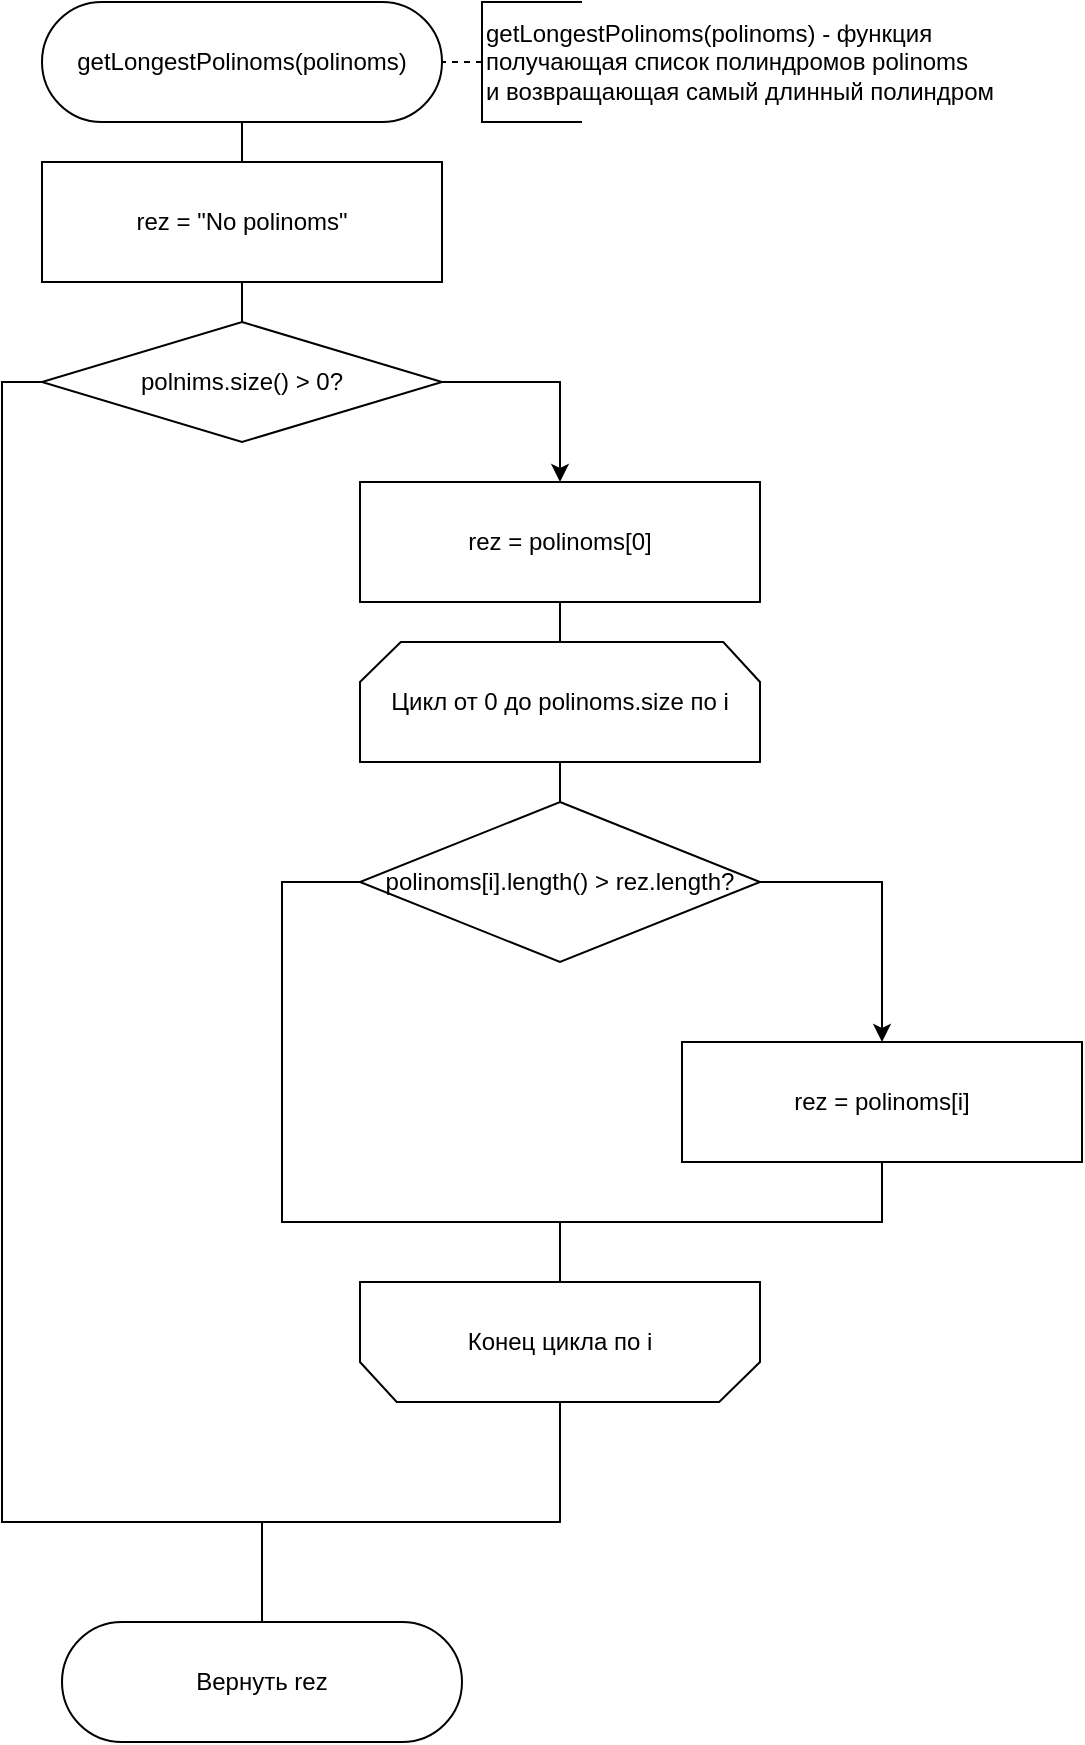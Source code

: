 <mxfile version="15.6.0"><diagram id="f2X41bjhdgo863nyaZHW" name="Page-1"><mxGraphModel dx="967" dy="664" grid="1" gridSize="10" guides="1" tooltips="1" connect="1" arrows="1" fold="1" page="1" pageScale="1" pageWidth="827" pageHeight="1169" math="0" shadow="0"><root><mxCell id="0"/><mxCell id="1" parent="0"/><mxCell id="HBWkqZnvE0yqZRpzvcxV-38" style="edgeStyle=orthogonalEdgeStyle;rounded=0;orthogonalLoop=1;jettySize=auto;html=1;exitX=0.5;exitY=1;exitDx=0;exitDy=0;fontColor=#000000;endArrow=none;" edge="1" parent="1" source="PJYvJVSJ4xB44D1NQZ6h-1" target="HBWkqZnvE0yqZRpzvcxV-37"><mxGeometry relative="1" as="geometry"/></mxCell><mxCell id="PJYvJVSJ4xB44D1NQZ6h-1" value="getLongestPolinoms(polinoms)" style="rounded=1;whiteSpace=wrap;html=1;arcSize=50;" parent="1" vertex="1"><mxGeometry x="120" y="40" width="200" height="60" as="geometry"/></mxCell><mxCell id="PJYvJVSJ4xB44D1NQZ6h-3" value="&lt;div&gt;getLongestPolinoms(polinoms) - функция&lt;/div&gt;&lt;div&gt;получающая список полиндромов polinoms&lt;/div&gt;&lt;div&gt;и возвращающая самый длинный полиндром&lt;br&gt;&lt;/div&gt;" style="strokeWidth=1;html=1;shape=mxgraph.flowchart.annotation_1;align=left;pointerEvents=1;" parent="1" vertex="1"><mxGeometry x="340" y="40" width="50" height="60" as="geometry"/></mxCell><mxCell id="PJYvJVSJ4xB44D1NQZ6h-4" value="" style="endArrow=none;dashed=1;html=1;exitX=0;exitY=0.5;exitDx=0;exitDy=0;exitPerimeter=0;entryX=1;entryY=0.5;entryDx=0;entryDy=0;" parent="1" source="PJYvJVSJ4xB44D1NQZ6h-3" target="PJYvJVSJ4xB44D1NQZ6h-1" edge="1"><mxGeometry width="50" height="50" relative="1" as="geometry"><mxPoint x="450" y="220" as="sourcePoint"/><mxPoint x="300" y="70" as="targetPoint"/></mxGeometry></mxCell><mxCell id="HBWkqZnvE0yqZRpzvcxV-44" style="edgeStyle=orthogonalEdgeStyle;rounded=0;orthogonalLoop=1;jettySize=auto;html=1;exitX=1;exitY=0.5;exitDx=0;exitDy=0;entryX=0.5;entryY=0;entryDx=0;entryDy=0;fontColor=#030303;" edge="1" parent="1" source="HBWkqZnvE0yqZRpzvcxV-35" target="HBWkqZnvE0yqZRpzvcxV-43"><mxGeometry relative="1" as="geometry"/></mxCell><mxCell id="HBWkqZnvE0yqZRpzvcxV-60" style="edgeStyle=orthogonalEdgeStyle;rounded=0;orthogonalLoop=1;jettySize=auto;html=1;exitX=0;exitY=0.5;exitDx=0;exitDy=0;entryX=0.5;entryY=0;entryDx=0;entryDy=0;fontColor=#000000;endArrow=none;" edge="1" parent="1" source="HBWkqZnvE0yqZRpzvcxV-35" target="HBWkqZnvE0yqZRpzvcxV-41"><mxGeometry relative="1" as="geometry"><Array as="points"><mxPoint x="100" y="230"/><mxPoint x="100" y="800"/><mxPoint x="230" y="800"/></Array></mxGeometry></mxCell><mxCell id="HBWkqZnvE0yqZRpzvcxV-35" value="polnims.size() &amp;gt; 0?" style="rhombus;whiteSpace=wrap;html=1;" vertex="1" parent="1"><mxGeometry x="120" y="200" width="200" height="60" as="geometry"/></mxCell><mxCell id="HBWkqZnvE0yqZRpzvcxV-39" style="edgeStyle=orthogonalEdgeStyle;rounded=0;orthogonalLoop=1;jettySize=auto;html=1;exitX=0.5;exitY=1;exitDx=0;exitDy=0;entryX=0.5;entryY=0;entryDx=0;entryDy=0;fontColor=#000000;endArrow=none;" edge="1" parent="1" source="HBWkqZnvE0yqZRpzvcxV-37" target="HBWkqZnvE0yqZRpzvcxV-35"><mxGeometry relative="1" as="geometry"/></mxCell><mxCell id="HBWkqZnvE0yqZRpzvcxV-37" value="rez = &quot;No polinoms&quot;" style="rounded=0;whiteSpace=wrap;html=1;" vertex="1" parent="1"><mxGeometry x="120" y="120" width="200" height="60" as="geometry"/></mxCell><mxCell id="HBWkqZnvE0yqZRpzvcxV-41" value="Вернуть rez" style="rounded=1;whiteSpace=wrap;html=1;arcSize=50;" vertex="1" parent="1"><mxGeometry x="130" y="850" width="200" height="60" as="geometry"/></mxCell><mxCell id="HBWkqZnvE0yqZRpzvcxV-46" style="edgeStyle=orthogonalEdgeStyle;rounded=0;orthogonalLoop=1;jettySize=auto;html=1;exitX=0.5;exitY=1;exitDx=0;exitDy=0;entryX=0.5;entryY=0;entryDx=0;entryDy=0;entryPerimeter=0;fontColor=#000000;endArrow=none;" edge="1" parent="1" source="HBWkqZnvE0yqZRpzvcxV-43" target="HBWkqZnvE0yqZRpzvcxV-45"><mxGeometry relative="1" as="geometry"/></mxCell><mxCell id="HBWkqZnvE0yqZRpzvcxV-43" value="rez = polinoms[0]" style="rounded=0;whiteSpace=wrap;html=1;" vertex="1" parent="1"><mxGeometry x="279" y="280" width="200" height="60" as="geometry"/></mxCell><mxCell id="HBWkqZnvE0yqZRpzvcxV-48" style="edgeStyle=orthogonalEdgeStyle;rounded=0;orthogonalLoop=1;jettySize=auto;html=1;exitX=0.5;exitY=1;exitDx=0;exitDy=0;exitPerimeter=0;entryX=0.5;entryY=0;entryDx=0;entryDy=0;fontColor=#000000;endArrow=none;" edge="1" parent="1" source="HBWkqZnvE0yqZRpzvcxV-45" target="HBWkqZnvE0yqZRpzvcxV-47"><mxGeometry relative="1" as="geometry"/></mxCell><mxCell id="HBWkqZnvE0yqZRpzvcxV-45" value="Цикл от 0 до polinoms.size по i" style="strokeWidth=1;html=1;shape=stencil(rZVNb4MwDIZ/Ta5VIFoFxynrTlUvPeycUndEhQQF2q7/vikuGh+DMa8SB/wa3gcbW2FClqkqgIXcqByYeGNhuLa28MJa57ryob9NMbHkGF4wjCMMVVlAUqF2Vk6rXQaYKStnj3DR++rhoE0KDl3FivFX/8z9EjKxxngTbU3ZybTy3kxp49/lX2jGFy+IuT5ijApPyKEC11G/y9ugwMJ3MimYR9oSSN2KGu5vpI+/kwIaaUXpXp8VzIRtCHXxBQ97uDiayduSeDG1OlIvm60jVDfCE9IrYwso5E4lx09nT2b/41cW6r7cg0STzu0ZWkPXm++pBjQOmTYthyj+r0OvgU+wWBIs+JMdKGVQ/kaS2RImhtbrg4mo1ZExEvJgHUzM10FnGZ4jY6M7MKhVPNdq4QY=);whiteSpace=wrap;" vertex="1" parent="1"><mxGeometry x="279" y="360" width="200" height="60" as="geometry"/></mxCell><mxCell id="HBWkqZnvE0yqZRpzvcxV-51" style="edgeStyle=orthogonalEdgeStyle;rounded=0;orthogonalLoop=1;jettySize=auto;html=1;exitX=1;exitY=0.5;exitDx=0;exitDy=0;entryX=0.5;entryY=0;entryDx=0;entryDy=0;fontColor=#030303;" edge="1" parent="1" source="HBWkqZnvE0yqZRpzvcxV-47" target="HBWkqZnvE0yqZRpzvcxV-49"><mxGeometry relative="1" as="geometry"/></mxCell><mxCell id="HBWkqZnvE0yqZRpzvcxV-57" style="edgeStyle=orthogonalEdgeStyle;rounded=0;orthogonalLoop=1;jettySize=auto;html=1;exitX=0;exitY=0.5;exitDx=0;exitDy=0;entryX=0.5;entryY=1;entryDx=0;entryDy=0;entryPerimeter=0;fontColor=#000000;endArrow=none;" edge="1" parent="1" source="HBWkqZnvE0yqZRpzvcxV-47" target="HBWkqZnvE0yqZRpzvcxV-55"><mxGeometry relative="1" as="geometry"><Array as="points"><mxPoint x="240" y="480"/><mxPoint x="240" y="650"/><mxPoint x="379" y="650"/></Array></mxGeometry></mxCell><mxCell id="HBWkqZnvE0yqZRpzvcxV-47" value="polinoms[i].length() &amp;gt; rez.length?" style="rhombus;whiteSpace=wrap;html=1;" vertex="1" parent="1"><mxGeometry x="279" y="440" width="200" height="80" as="geometry"/></mxCell><mxCell id="HBWkqZnvE0yqZRpzvcxV-56" style="edgeStyle=orthogonalEdgeStyle;rounded=0;orthogonalLoop=1;jettySize=auto;html=1;entryX=0.5;entryY=1;entryDx=0;entryDy=0;entryPerimeter=0;fontColor=#000000;endArrow=none;" edge="1" parent="1" source="HBWkqZnvE0yqZRpzvcxV-49" target="HBWkqZnvE0yqZRpzvcxV-55"><mxGeometry relative="1" as="geometry"/></mxCell><mxCell id="HBWkqZnvE0yqZRpzvcxV-49" value="rez = polinoms[i]" style="rounded=0;whiteSpace=wrap;html=1;" vertex="1" parent="1"><mxGeometry x="440" y="560" width="200" height="60" as="geometry"/></mxCell><mxCell id="HBWkqZnvE0yqZRpzvcxV-58" style="edgeStyle=orthogonalEdgeStyle;rounded=0;orthogonalLoop=1;jettySize=auto;html=1;entryX=0.5;entryY=0;entryDx=0;entryDy=0;fontColor=#000000;endArrow=none;" edge="1" parent="1" source="HBWkqZnvE0yqZRpzvcxV-55" target="HBWkqZnvE0yqZRpzvcxV-41"><mxGeometry relative="1" as="geometry"><Array as="points"><mxPoint x="379" y="800"/><mxPoint x="230" y="800"/></Array></mxGeometry></mxCell><mxCell id="HBWkqZnvE0yqZRpzvcxV-55" value="Конец цикла по i" style="strokeWidth=1;html=1;shape=stencil(rZVNb4MwDIZ/Ta5VIFoFxynrTlUvPeycUndEhQQF2q7/vikuGh+DMa8SB/wa3gcbW2FClqkqgIXcqByYeGNhuLa28MJa57ryob9NMbHkGF4wjCMMVVlAUqF2Vk6rXQaYKStnj3DR++rhoE0KDl3FivFX/8z9EjKxxngTbU3ZybTy3kxp49/lX2jGFy+IuT5ijApPyKEC11G/y9ugwMJ3MimYR9oSSN2KGu5vpI+/kwIaaUXpXp8VzIRtCHXxBQ97uDiayduSeDG1OlIvm60jVDfCE9IrYwso5E4lx09nT2b/41cW6r7cg0STzu0ZWkPXm++pBjQOmTYthyj+r0OvgU+wWBIs+JMdKGVQ/kaS2RImhtbrg4mo1ZExEvJgHUzM10FnGZ4jY6M7MKhVPNdq4QY=);whiteSpace=wrap;direction=west;" vertex="1" parent="1"><mxGeometry x="279" y="680" width="200" height="60" as="geometry"/></mxCell></root></mxGraphModel></diagram></mxfile>